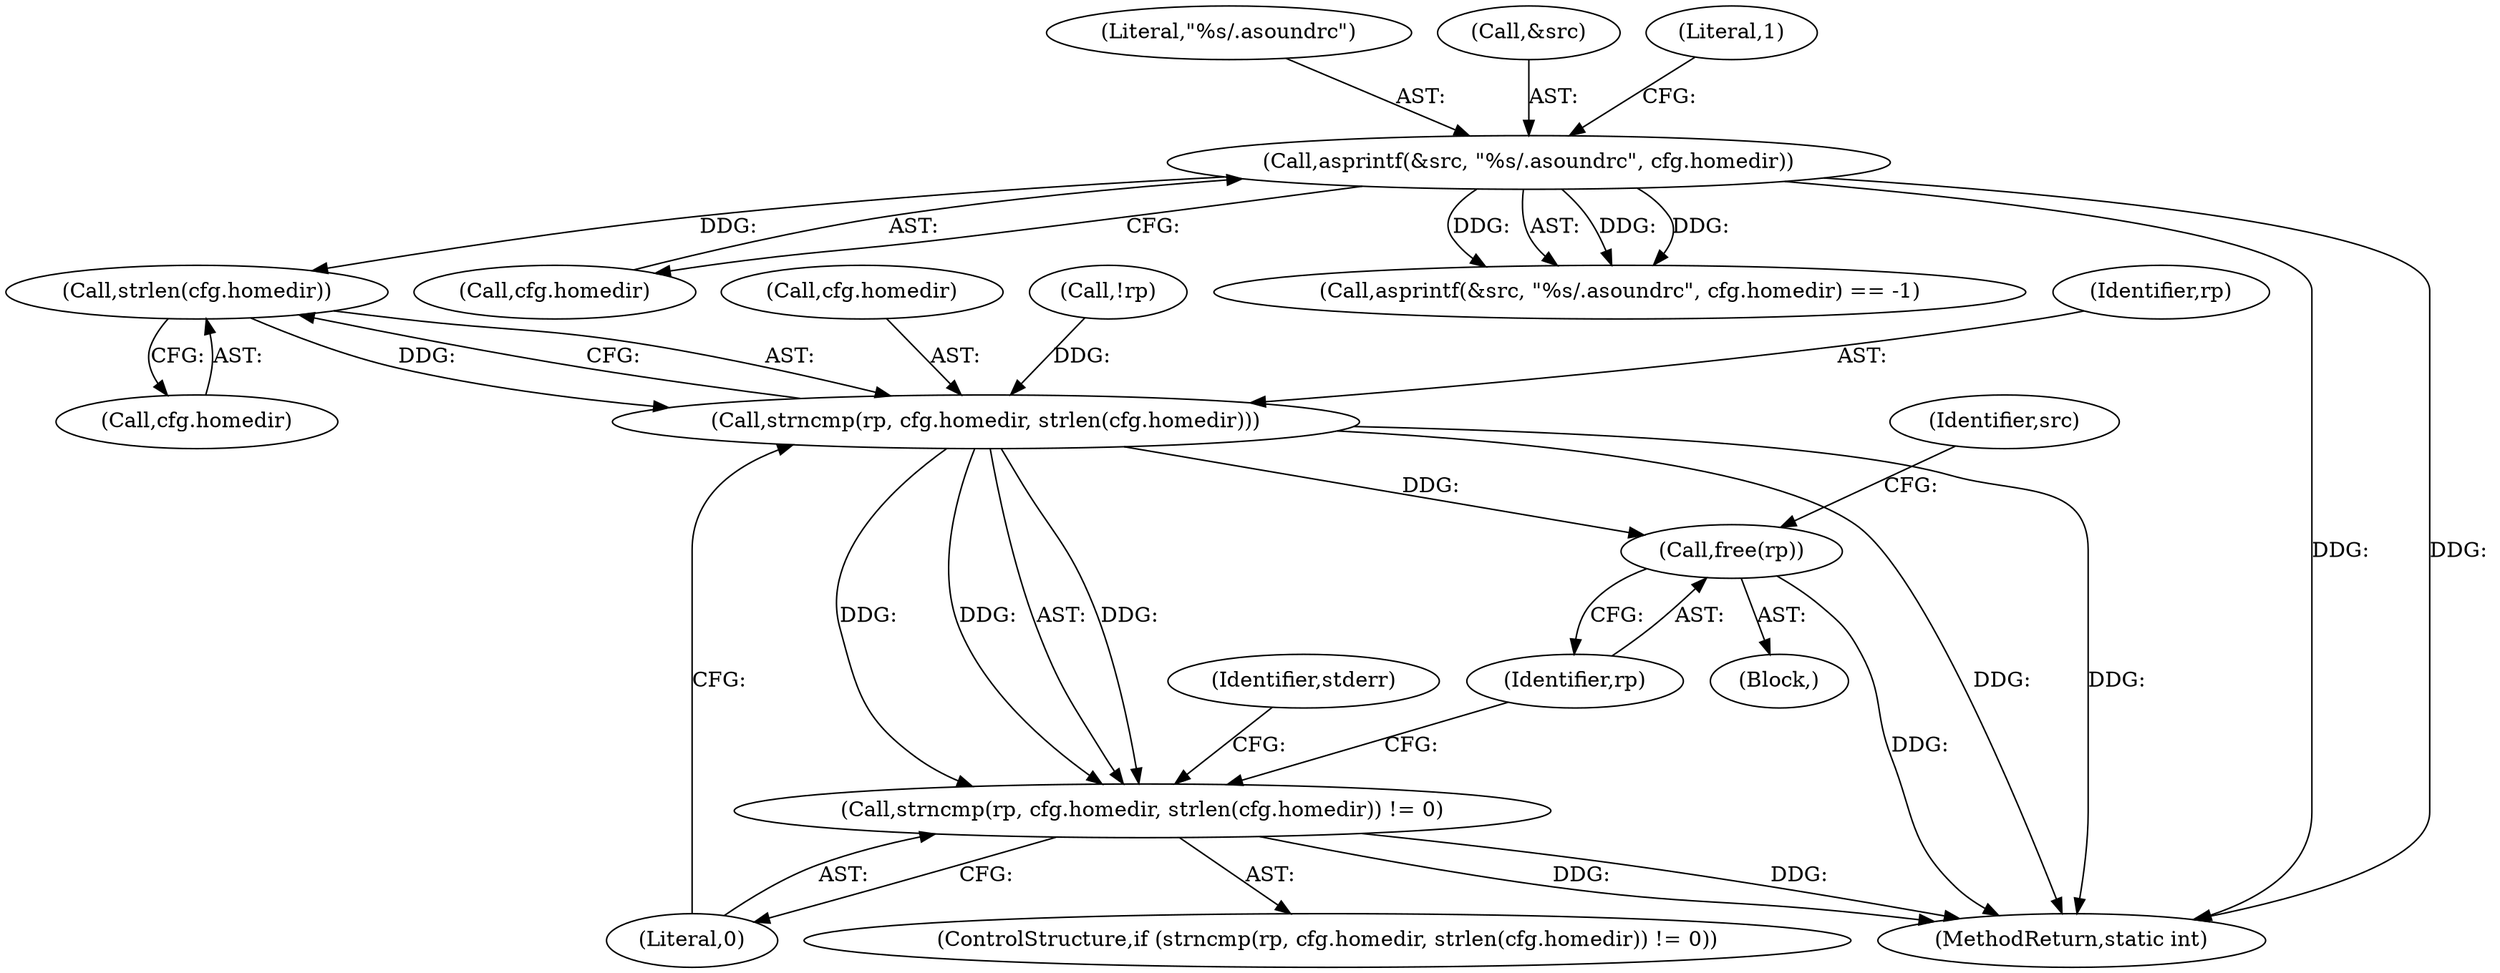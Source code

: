 digraph "0_firejail_b8a4ff9775318ca5e679183884a6a63f3da8f863_2@API" {
"1000179" [label="(Call,strlen(cfg.homedir))"];
"1000132" [label="(Call,asprintf(&src, \"%s/.asoundrc\", cfg.homedir))"];
"1000174" [label="(Call,strncmp(rp, cfg.homedir, strlen(cfg.homedir)))"];
"1000173" [label="(Call,strncmp(rp, cfg.homedir, strlen(cfg.homedir)) != 0)"];
"1000190" [label="(Call,free(rp))"];
"1000136" [label="(Call,cfg.homedir)"];
"1000180" [label="(Call,cfg.homedir)"];
"1000205" [label="(MethodReturn,static int)"];
"1000135" [label="(Literal,\"%s/.asoundrc\")"];
"1000176" [label="(Call,cfg.homedir)"];
"1000179" [label="(Call,strlen(cfg.homedir))"];
"1000163" [label="(Call,!rp)"];
"1000133" [label="(Call,&src)"];
"1000191" [label="(Identifier,rp)"];
"1000174" [label="(Call,strncmp(rp, cfg.homedir, strlen(cfg.homedir)))"];
"1000155" [label="(Block,)"];
"1000186" [label="(Identifier,stderr)"];
"1000131" [label="(Call,asprintf(&src, \"%s/.asoundrc\", cfg.homedir) == -1)"];
"1000175" [label="(Identifier,rp)"];
"1000190" [label="(Call,free(rp))"];
"1000140" [label="(Literal,1)"];
"1000193" [label="(Identifier,src)"];
"1000173" [label="(Call,strncmp(rp, cfg.homedir, strlen(cfg.homedir)) != 0)"];
"1000172" [label="(ControlStructure,if (strncmp(rp, cfg.homedir, strlen(cfg.homedir)) != 0))"];
"1000132" [label="(Call,asprintf(&src, \"%s/.asoundrc\", cfg.homedir))"];
"1000183" [label="(Literal,0)"];
"1000179" -> "1000174"  [label="AST: "];
"1000179" -> "1000180"  [label="CFG: "];
"1000180" -> "1000179"  [label="AST: "];
"1000174" -> "1000179"  [label="CFG: "];
"1000179" -> "1000174"  [label="DDG: "];
"1000132" -> "1000179"  [label="DDG: "];
"1000132" -> "1000131"  [label="AST: "];
"1000132" -> "1000136"  [label="CFG: "];
"1000133" -> "1000132"  [label="AST: "];
"1000135" -> "1000132"  [label="AST: "];
"1000136" -> "1000132"  [label="AST: "];
"1000140" -> "1000132"  [label="CFG: "];
"1000132" -> "1000205"  [label="DDG: "];
"1000132" -> "1000205"  [label="DDG: "];
"1000132" -> "1000131"  [label="DDG: "];
"1000132" -> "1000131"  [label="DDG: "];
"1000132" -> "1000131"  [label="DDG: "];
"1000174" -> "1000173"  [label="AST: "];
"1000175" -> "1000174"  [label="AST: "];
"1000176" -> "1000174"  [label="AST: "];
"1000183" -> "1000174"  [label="CFG: "];
"1000174" -> "1000205"  [label="DDG: "];
"1000174" -> "1000205"  [label="DDG: "];
"1000174" -> "1000173"  [label="DDG: "];
"1000174" -> "1000173"  [label="DDG: "];
"1000174" -> "1000173"  [label="DDG: "];
"1000163" -> "1000174"  [label="DDG: "];
"1000174" -> "1000190"  [label="DDG: "];
"1000173" -> "1000172"  [label="AST: "];
"1000173" -> "1000183"  [label="CFG: "];
"1000183" -> "1000173"  [label="AST: "];
"1000186" -> "1000173"  [label="CFG: "];
"1000191" -> "1000173"  [label="CFG: "];
"1000173" -> "1000205"  [label="DDG: "];
"1000173" -> "1000205"  [label="DDG: "];
"1000190" -> "1000155"  [label="AST: "];
"1000190" -> "1000191"  [label="CFG: "];
"1000191" -> "1000190"  [label="AST: "];
"1000193" -> "1000190"  [label="CFG: "];
"1000190" -> "1000205"  [label="DDG: "];
}
